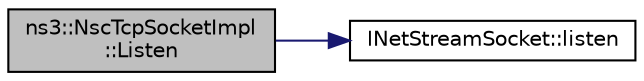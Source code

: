 digraph "ns3::NscTcpSocketImpl::Listen"
{
  edge [fontname="Helvetica",fontsize="10",labelfontname="Helvetica",labelfontsize="10"];
  node [fontname="Helvetica",fontsize="10",shape=record];
  rankdir="LR";
  Node1 [label="ns3::NscTcpSocketImpl\l::Listen",height=0.2,width=0.4,color="black", fillcolor="grey75", style="filled", fontcolor="black"];
  Node1 -> Node2 [color="midnightblue",fontsize="10",style="solid"];
  Node2 [label="INetStreamSocket::listen",height=0.2,width=0.4,color="black", fillcolor="white", style="filled",URL="$d8/d0d/structINetStreamSocket.html#abbbe6a0061c5fcd1c5e223e2be3917ba",tooltip="Put the socket in Listening state on a port. "];
}
